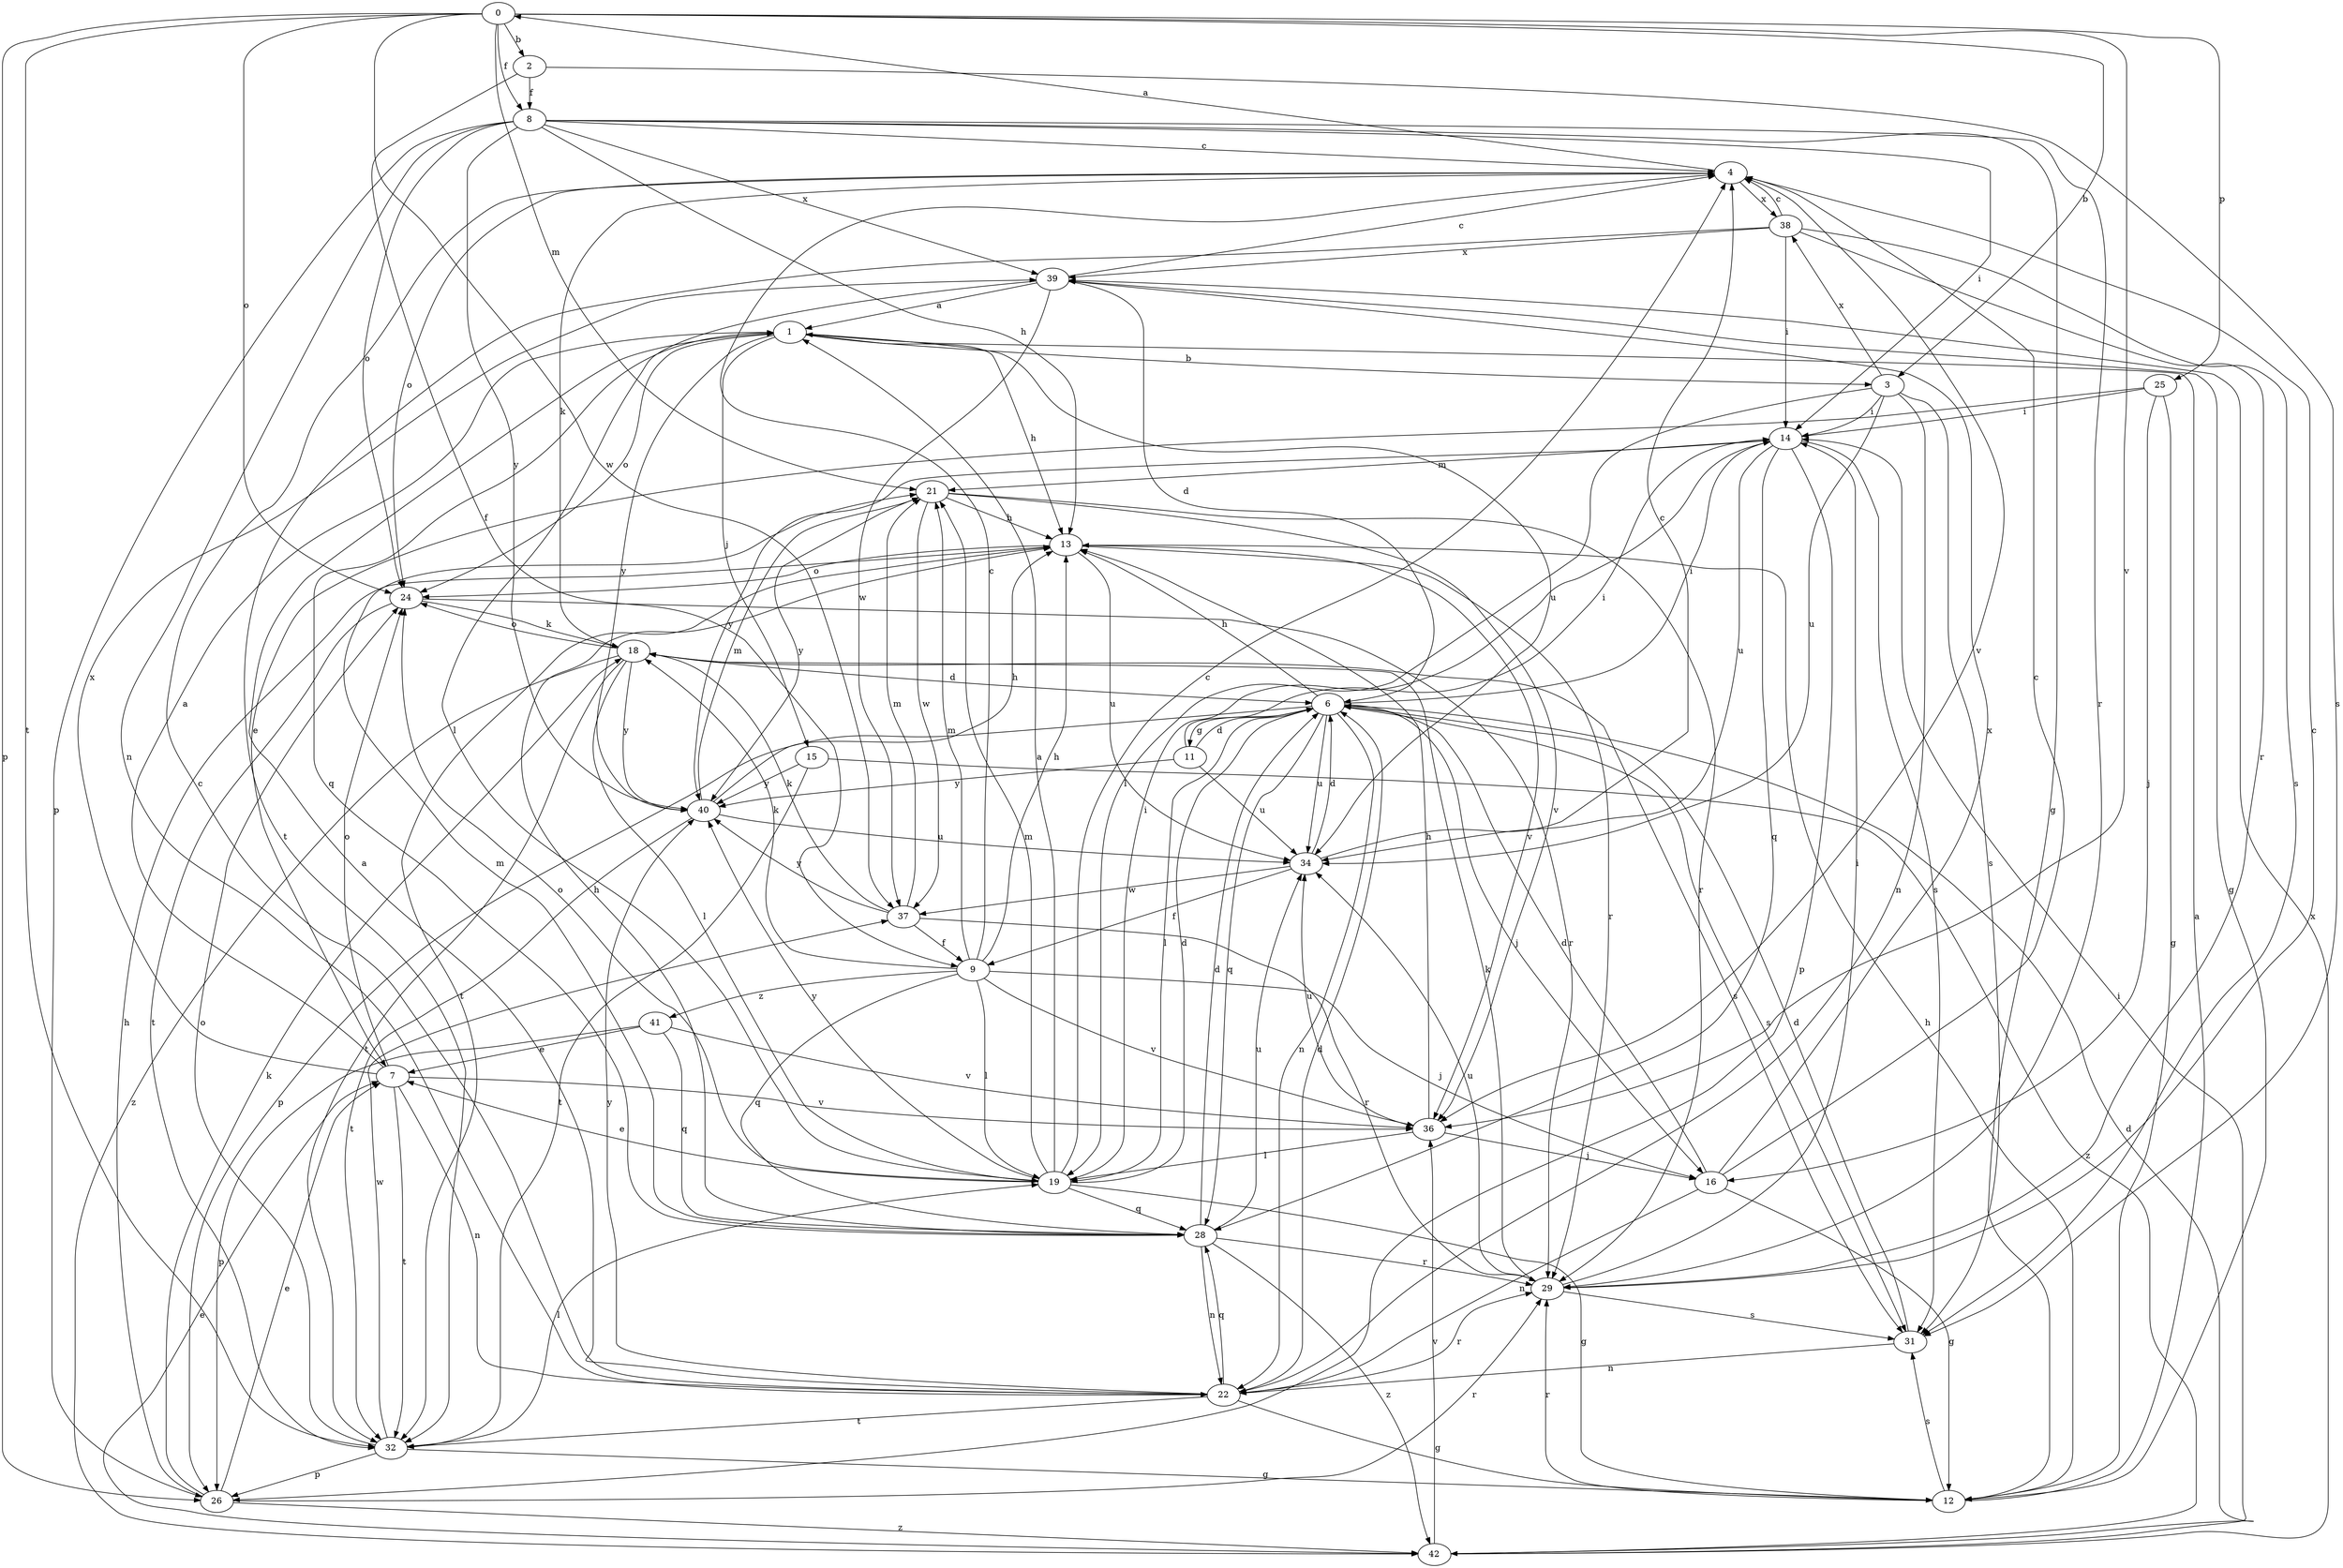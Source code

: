 strict digraph  {
0;
1;
2;
3;
4;
6;
7;
8;
9;
11;
12;
13;
14;
15;
16;
18;
19;
21;
22;
24;
25;
26;
28;
29;
31;
32;
34;
36;
37;
38;
39;
40;
41;
42;
0 -> 2  [label=b];
0 -> 3  [label=b];
0 -> 8  [label=f];
0 -> 21  [label=m];
0 -> 24  [label=o];
0 -> 25  [label=p];
0 -> 26  [label=p];
0 -> 32  [label=t];
0 -> 36  [label=v];
0 -> 37  [label=w];
1 -> 3  [label=b];
1 -> 13  [label=h];
1 -> 15  [label=j];
1 -> 24  [label=o];
1 -> 28  [label=q];
1 -> 34  [label=u];
1 -> 40  [label=y];
2 -> 8  [label=f];
2 -> 9  [label=f];
2 -> 31  [label=s];
3 -> 14  [label=i];
3 -> 19  [label=l];
3 -> 22  [label=n];
3 -> 31  [label=s];
3 -> 34  [label=u];
3 -> 38  [label=x];
4 -> 0  [label=a];
4 -> 18  [label=k];
4 -> 24  [label=o];
4 -> 36  [label=v];
4 -> 38  [label=x];
6 -> 11  [label=g];
6 -> 13  [label=h];
6 -> 14  [label=i];
6 -> 16  [label=j];
6 -> 19  [label=l];
6 -> 22  [label=n];
6 -> 26  [label=p];
6 -> 28  [label=q];
6 -> 31  [label=s];
6 -> 34  [label=u];
7 -> 1  [label=a];
7 -> 22  [label=n];
7 -> 24  [label=o];
7 -> 32  [label=t];
7 -> 36  [label=v];
7 -> 39  [label=x];
8 -> 4  [label=c];
8 -> 12  [label=g];
8 -> 13  [label=h];
8 -> 14  [label=i];
8 -> 22  [label=n];
8 -> 24  [label=o];
8 -> 26  [label=p];
8 -> 29  [label=r];
8 -> 39  [label=x];
8 -> 40  [label=y];
9 -> 4  [label=c];
9 -> 13  [label=h];
9 -> 16  [label=j];
9 -> 18  [label=k];
9 -> 19  [label=l];
9 -> 21  [label=m];
9 -> 28  [label=q];
9 -> 36  [label=v];
9 -> 41  [label=z];
11 -> 6  [label=d];
11 -> 14  [label=i];
11 -> 34  [label=u];
11 -> 40  [label=y];
12 -> 1  [label=a];
12 -> 13  [label=h];
12 -> 29  [label=r];
12 -> 31  [label=s];
13 -> 24  [label=o];
13 -> 29  [label=r];
13 -> 32  [label=t];
13 -> 34  [label=u];
13 -> 36  [label=v];
14 -> 21  [label=m];
14 -> 26  [label=p];
14 -> 28  [label=q];
14 -> 31  [label=s];
14 -> 34  [label=u];
14 -> 40  [label=y];
15 -> 32  [label=t];
15 -> 40  [label=y];
15 -> 42  [label=z];
16 -> 4  [label=c];
16 -> 6  [label=d];
16 -> 12  [label=g];
16 -> 22  [label=n];
16 -> 39  [label=x];
18 -> 6  [label=d];
18 -> 19  [label=l];
18 -> 24  [label=o];
18 -> 31  [label=s];
18 -> 32  [label=t];
18 -> 40  [label=y];
18 -> 42  [label=z];
19 -> 1  [label=a];
19 -> 4  [label=c];
19 -> 6  [label=d];
19 -> 7  [label=e];
19 -> 12  [label=g];
19 -> 14  [label=i];
19 -> 21  [label=m];
19 -> 24  [label=o];
19 -> 28  [label=q];
19 -> 40  [label=y];
21 -> 13  [label=h];
21 -> 29  [label=r];
21 -> 36  [label=v];
21 -> 37  [label=w];
21 -> 40  [label=y];
22 -> 1  [label=a];
22 -> 4  [label=c];
22 -> 6  [label=d];
22 -> 12  [label=g];
22 -> 28  [label=q];
22 -> 29  [label=r];
22 -> 32  [label=t];
22 -> 40  [label=y];
24 -> 18  [label=k];
24 -> 29  [label=r];
24 -> 32  [label=t];
25 -> 7  [label=e];
25 -> 12  [label=g];
25 -> 14  [label=i];
25 -> 16  [label=j];
26 -> 7  [label=e];
26 -> 13  [label=h];
26 -> 18  [label=k];
26 -> 29  [label=r];
26 -> 42  [label=z];
28 -> 6  [label=d];
28 -> 13  [label=h];
28 -> 21  [label=m];
28 -> 22  [label=n];
28 -> 29  [label=r];
28 -> 34  [label=u];
28 -> 42  [label=z];
29 -> 4  [label=c];
29 -> 14  [label=i];
29 -> 18  [label=k];
29 -> 31  [label=s];
29 -> 34  [label=u];
31 -> 6  [label=d];
31 -> 22  [label=n];
32 -> 12  [label=g];
32 -> 19  [label=l];
32 -> 24  [label=o];
32 -> 26  [label=p];
32 -> 37  [label=w];
34 -> 4  [label=c];
34 -> 6  [label=d];
34 -> 9  [label=f];
34 -> 37  [label=w];
36 -> 13  [label=h];
36 -> 16  [label=j];
36 -> 19  [label=l];
36 -> 34  [label=u];
37 -> 9  [label=f];
37 -> 18  [label=k];
37 -> 21  [label=m];
37 -> 29  [label=r];
37 -> 40  [label=y];
38 -> 4  [label=c];
38 -> 14  [label=i];
38 -> 29  [label=r];
38 -> 31  [label=s];
38 -> 32  [label=t];
38 -> 39  [label=x];
39 -> 1  [label=a];
39 -> 4  [label=c];
39 -> 6  [label=d];
39 -> 12  [label=g];
39 -> 19  [label=l];
39 -> 37  [label=w];
40 -> 13  [label=h];
40 -> 21  [label=m];
40 -> 32  [label=t];
40 -> 34  [label=u];
41 -> 7  [label=e];
41 -> 26  [label=p];
41 -> 28  [label=q];
41 -> 36  [label=v];
42 -> 6  [label=d];
42 -> 7  [label=e];
42 -> 14  [label=i];
42 -> 36  [label=v];
42 -> 39  [label=x];
}

